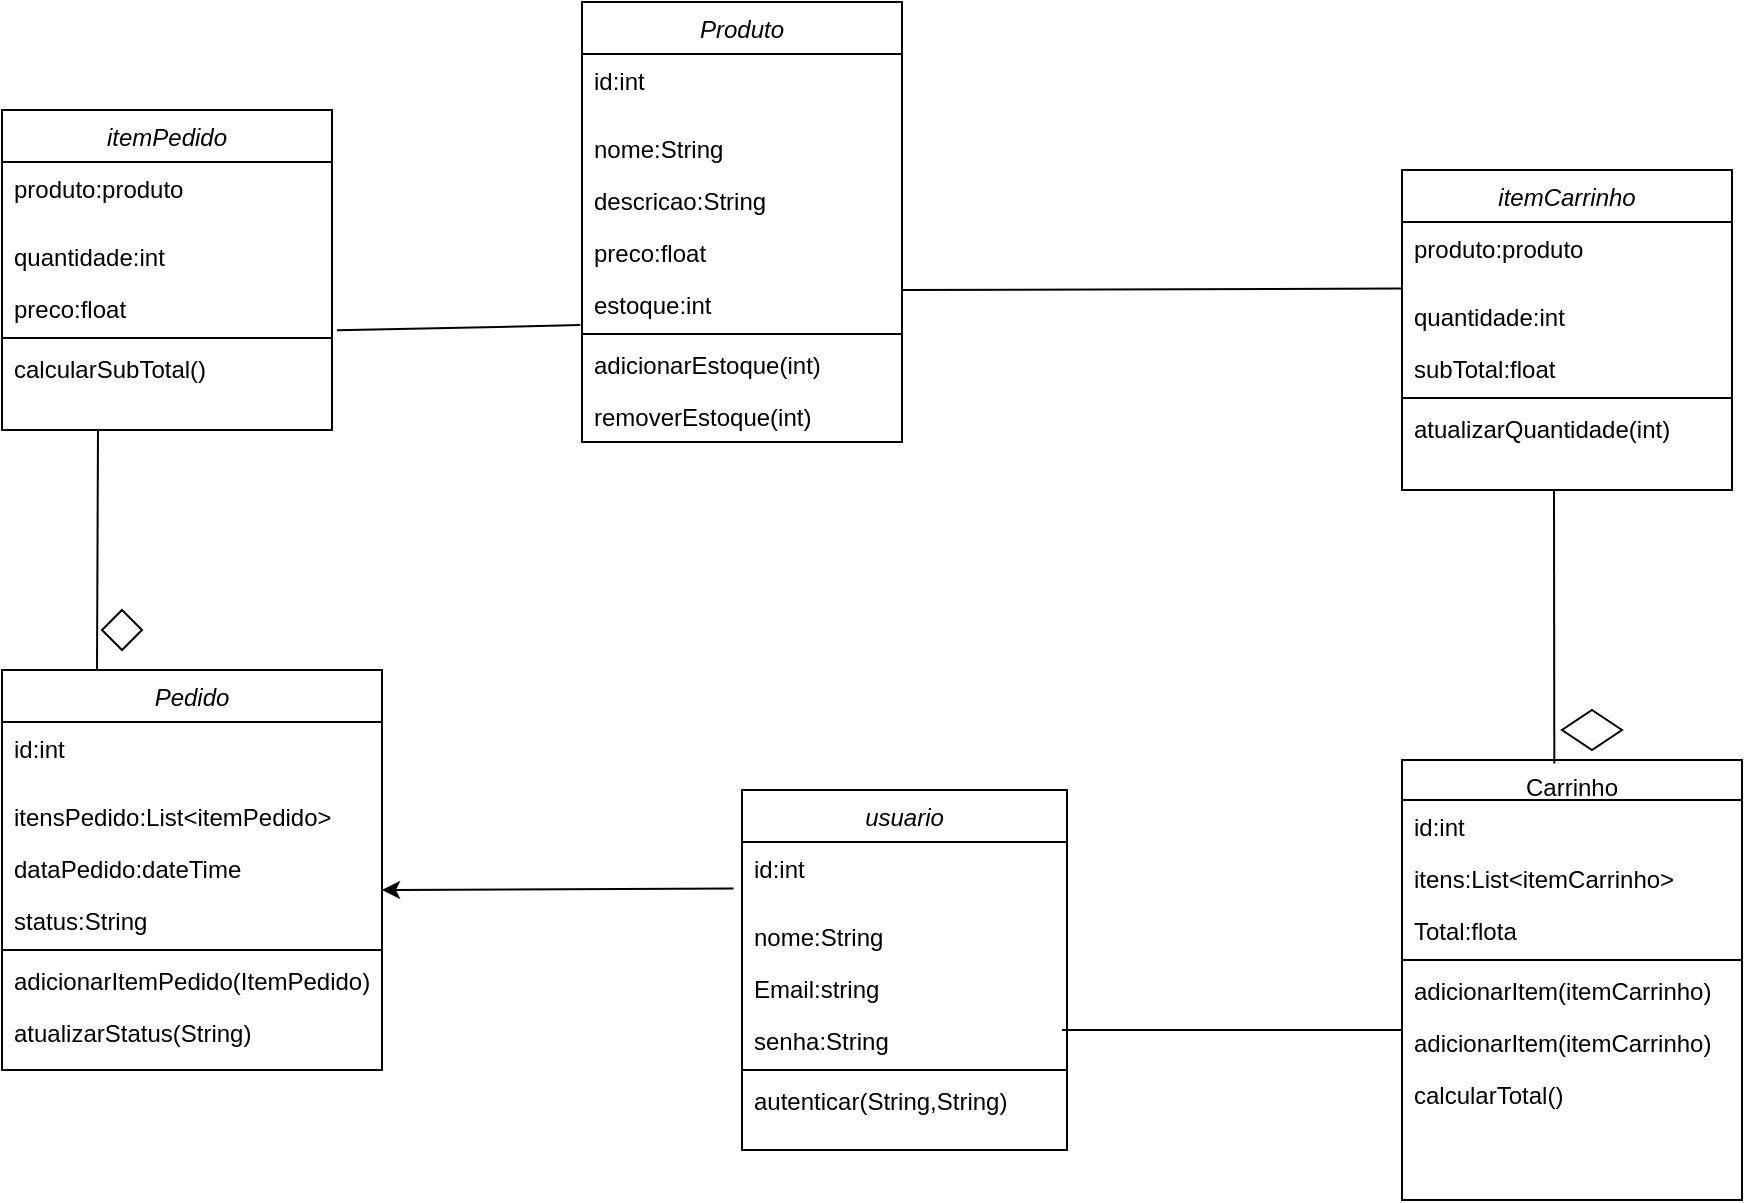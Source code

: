 <mxfile version="24.3.1" type="github">
  <diagram id="C5RBs43oDa-KdzZeNtuy" name="Page-1">
    <mxGraphModel dx="897" dy="641" grid="1" gridSize="10" guides="1" tooltips="1" connect="1" arrows="1" fold="1" page="1" pageScale="1" pageWidth="827" pageHeight="1169" math="0" shadow="0">
      <root>
        <mxCell id="WIyWlLk6GJQsqaUBKTNV-0" />
        <mxCell id="WIyWlLk6GJQsqaUBKTNV-1" parent="WIyWlLk6GJQsqaUBKTNV-0" />
        <mxCell id="zkfFHV4jXpPFQw0GAbJ--0" value="Produto" style="swimlane;fontStyle=2;align=center;verticalAlign=top;childLayout=stackLayout;horizontal=1;startSize=26;horizontalStack=0;resizeParent=1;resizeLast=0;collapsible=1;marginBottom=0;rounded=0;shadow=0;strokeWidth=1;" parent="WIyWlLk6GJQsqaUBKTNV-1" vertex="1">
          <mxGeometry x="370" y="206" width="160" height="220" as="geometry">
            <mxRectangle x="230" y="140" width="160" height="26" as="alternateBounds" />
          </mxGeometry>
        </mxCell>
        <mxCell id="zkfFHV4jXpPFQw0GAbJ--2" value="id:int" style="text;align=left;verticalAlign=top;spacingLeft=4;spacingRight=4;overflow=hidden;rotatable=0;points=[[0,0.5],[1,0.5]];portConstraint=eastwest;rounded=0;shadow=0;html=0;" parent="zkfFHV4jXpPFQw0GAbJ--0" vertex="1">
          <mxGeometry y="26" width="160" height="34" as="geometry" />
        </mxCell>
        <mxCell id="zkfFHV4jXpPFQw0GAbJ--3" value="nome:String" style="text;align=left;verticalAlign=top;spacingLeft=4;spacingRight=4;overflow=hidden;rotatable=0;points=[[0,0.5],[1,0.5]];portConstraint=eastwest;rounded=0;shadow=0;html=0;" parent="zkfFHV4jXpPFQw0GAbJ--0" vertex="1">
          <mxGeometry y="60" width="160" height="26" as="geometry" />
        </mxCell>
        <mxCell id="bEZhtEaSbyd_12Q-SIiJ-1" value="descricao:String" style="text;align=left;verticalAlign=top;spacingLeft=4;spacingRight=4;overflow=hidden;rotatable=0;points=[[0,0.5],[1,0.5]];portConstraint=eastwest;rounded=0;shadow=0;html=0;" vertex="1" parent="zkfFHV4jXpPFQw0GAbJ--0">
          <mxGeometry y="86" width="160" height="26" as="geometry" />
        </mxCell>
        <mxCell id="bEZhtEaSbyd_12Q-SIiJ-2" value="preco:float" style="text;align=left;verticalAlign=top;spacingLeft=4;spacingRight=4;overflow=hidden;rotatable=0;points=[[0,0.5],[1,0.5]];portConstraint=eastwest;rounded=0;shadow=0;html=0;" vertex="1" parent="zkfFHV4jXpPFQw0GAbJ--0">
          <mxGeometry y="112" width="160" height="26" as="geometry" />
        </mxCell>
        <mxCell id="bEZhtEaSbyd_12Q-SIiJ-3" value="estoque:int" style="text;align=left;verticalAlign=top;spacingLeft=4;spacingRight=4;overflow=hidden;rotatable=0;points=[[0,0.5],[1,0.5]];portConstraint=eastwest;rounded=0;shadow=0;html=0;" vertex="1" parent="zkfFHV4jXpPFQw0GAbJ--0">
          <mxGeometry y="138" width="160" height="26" as="geometry" />
        </mxCell>
        <mxCell id="bEZhtEaSbyd_12Q-SIiJ-5" value="" style="line;html=1;strokeWidth=1;align=left;verticalAlign=middle;spacingTop=-1;spacingLeft=3;spacingRight=3;rotatable=0;labelPosition=right;points=[];portConstraint=eastwest;" vertex="1" parent="zkfFHV4jXpPFQw0GAbJ--0">
          <mxGeometry y="164" width="160" height="4" as="geometry" />
        </mxCell>
        <mxCell id="bEZhtEaSbyd_12Q-SIiJ-6" value="adicionarEstoque(int)" style="text;align=left;verticalAlign=top;spacingLeft=4;spacingRight=4;overflow=hidden;rotatable=0;points=[[0,0.5],[1,0.5]];portConstraint=eastwest;rounded=0;shadow=0;html=0;" vertex="1" parent="zkfFHV4jXpPFQw0GAbJ--0">
          <mxGeometry y="168" width="160" height="26" as="geometry" />
        </mxCell>
        <mxCell id="bEZhtEaSbyd_12Q-SIiJ-7" value="removerEstoque(int)" style="text;align=left;verticalAlign=top;spacingLeft=4;spacingRight=4;overflow=hidden;rotatable=0;points=[[0,0.5],[1,0.5]];portConstraint=eastwest;rounded=0;shadow=0;html=0;" vertex="1" parent="zkfFHV4jXpPFQw0GAbJ--0">
          <mxGeometry y="194" width="160" height="26" as="geometry" />
        </mxCell>
        <mxCell id="zkfFHV4jXpPFQw0GAbJ--6" value="Carrinho" style="swimlane;fontStyle=0;align=center;verticalAlign=top;childLayout=stackLayout;horizontal=1;startSize=20;horizontalStack=0;resizeParent=1;resizeLast=0;collapsible=1;marginBottom=0;rounded=0;shadow=0;strokeWidth=1;" parent="WIyWlLk6GJQsqaUBKTNV-1" vertex="1">
          <mxGeometry x="780" y="585" width="170" height="220" as="geometry">
            <mxRectangle x="130" y="380" width="160" height="26" as="alternateBounds" />
          </mxGeometry>
        </mxCell>
        <mxCell id="zkfFHV4jXpPFQw0GAbJ--7" value="id:int" style="text;align=left;verticalAlign=top;spacingLeft=4;spacingRight=4;overflow=hidden;rotatable=0;points=[[0,0.5],[1,0.5]];portConstraint=eastwest;" parent="zkfFHV4jXpPFQw0GAbJ--6" vertex="1">
          <mxGeometry y="20" width="170" height="26" as="geometry" />
        </mxCell>
        <mxCell id="zkfFHV4jXpPFQw0GAbJ--8" value="itens:List&lt;itemCarrinho&gt;" style="text;align=left;verticalAlign=top;spacingLeft=4;spacingRight=4;overflow=hidden;rotatable=0;points=[[0,0.5],[1,0.5]];portConstraint=eastwest;rounded=0;shadow=0;html=0;" parent="zkfFHV4jXpPFQw0GAbJ--6" vertex="1">
          <mxGeometry y="46" width="170" height="26" as="geometry" />
        </mxCell>
        <mxCell id="bEZhtEaSbyd_12Q-SIiJ-12" value="Total:flota" style="text;align=left;verticalAlign=top;spacingLeft=4;spacingRight=4;overflow=hidden;rotatable=0;points=[[0,0.5],[1,0.5]];portConstraint=eastwest;rounded=0;shadow=0;html=0;" vertex="1" parent="zkfFHV4jXpPFQw0GAbJ--6">
          <mxGeometry y="72" width="170" height="26" as="geometry" />
        </mxCell>
        <mxCell id="bEZhtEaSbyd_12Q-SIiJ-14" value="" style="line;html=1;strokeWidth=1;align=left;verticalAlign=middle;spacingTop=-1;spacingLeft=3;spacingRight=3;rotatable=0;labelPosition=right;points=[];portConstraint=eastwest;" vertex="1" parent="zkfFHV4jXpPFQw0GAbJ--6">
          <mxGeometry y="98" width="170" height="4" as="geometry" />
        </mxCell>
        <mxCell id="bEZhtEaSbyd_12Q-SIiJ-15" value="adicionarItem(itemCarrinho)" style="text;align=left;verticalAlign=top;spacingLeft=4;spacingRight=4;overflow=hidden;rotatable=0;points=[[0,0.5],[1,0.5]];portConstraint=eastwest;rounded=0;shadow=0;html=0;" vertex="1" parent="zkfFHV4jXpPFQw0GAbJ--6">
          <mxGeometry y="102" width="170" height="26" as="geometry" />
        </mxCell>
        <mxCell id="bEZhtEaSbyd_12Q-SIiJ-17" value="adicionarItem(itemCarrinho)" style="text;align=left;verticalAlign=top;spacingLeft=4;spacingRight=4;overflow=hidden;rotatable=0;points=[[0,0.5],[1,0.5]];portConstraint=eastwest;rounded=0;shadow=0;html=0;" vertex="1" parent="zkfFHV4jXpPFQw0GAbJ--6">
          <mxGeometry y="128" width="170" height="26" as="geometry" />
        </mxCell>
        <mxCell id="bEZhtEaSbyd_12Q-SIiJ-18" value="calcularTotal()" style="text;align=left;verticalAlign=top;spacingLeft=4;spacingRight=4;overflow=hidden;rotatable=0;points=[[0,0.5],[1,0.5]];portConstraint=eastwest;rounded=0;shadow=0;html=0;" vertex="1" parent="zkfFHV4jXpPFQw0GAbJ--6">
          <mxGeometry y="154" width="170" height="26" as="geometry" />
        </mxCell>
        <mxCell id="bEZhtEaSbyd_12Q-SIiJ-19" value="itemCarrinho" style="swimlane;fontStyle=2;align=center;verticalAlign=top;childLayout=stackLayout;horizontal=1;startSize=26;horizontalStack=0;resizeParent=1;resizeLast=0;collapsible=1;marginBottom=0;rounded=0;shadow=0;strokeWidth=1;" vertex="1" parent="WIyWlLk6GJQsqaUBKTNV-1">
          <mxGeometry x="780" y="290" width="165" height="160" as="geometry">
            <mxRectangle x="230" y="140" width="160" height="26" as="alternateBounds" />
          </mxGeometry>
        </mxCell>
        <mxCell id="bEZhtEaSbyd_12Q-SIiJ-20" value="produto:produto" style="text;align=left;verticalAlign=top;spacingLeft=4;spacingRight=4;overflow=hidden;rotatable=0;points=[[0,0.5],[1,0.5]];portConstraint=eastwest;rounded=0;shadow=0;html=0;" vertex="1" parent="bEZhtEaSbyd_12Q-SIiJ-19">
          <mxGeometry y="26" width="165" height="34" as="geometry" />
        </mxCell>
        <mxCell id="bEZhtEaSbyd_12Q-SIiJ-21" value="quantidade:int" style="text;align=left;verticalAlign=top;spacingLeft=4;spacingRight=4;overflow=hidden;rotatable=0;points=[[0,0.5],[1,0.5]];portConstraint=eastwest;rounded=0;shadow=0;html=0;" vertex="1" parent="bEZhtEaSbyd_12Q-SIiJ-19">
          <mxGeometry y="60" width="165" height="26" as="geometry" />
        </mxCell>
        <mxCell id="bEZhtEaSbyd_12Q-SIiJ-22" value="subTotal:float" style="text;align=left;verticalAlign=top;spacingLeft=4;spacingRight=4;overflow=hidden;rotatable=0;points=[[0,0.5],[1,0.5]];portConstraint=eastwest;rounded=0;shadow=0;html=0;" vertex="1" parent="bEZhtEaSbyd_12Q-SIiJ-19">
          <mxGeometry y="86" width="165" height="26" as="geometry" />
        </mxCell>
        <mxCell id="bEZhtEaSbyd_12Q-SIiJ-25" value="" style="line;html=1;strokeWidth=1;align=left;verticalAlign=middle;spacingTop=-1;spacingLeft=3;spacingRight=3;rotatable=0;labelPosition=right;points=[];portConstraint=eastwest;" vertex="1" parent="bEZhtEaSbyd_12Q-SIiJ-19">
          <mxGeometry y="112" width="165" height="4" as="geometry" />
        </mxCell>
        <mxCell id="bEZhtEaSbyd_12Q-SIiJ-26" value="atualizarQuantidade(int)" style="text;align=left;verticalAlign=top;spacingLeft=4;spacingRight=4;overflow=hidden;rotatable=0;points=[[0,0.5],[1,0.5]];portConstraint=eastwest;rounded=0;shadow=0;html=0;" vertex="1" parent="bEZhtEaSbyd_12Q-SIiJ-19">
          <mxGeometry y="116" width="165" height="26" as="geometry" />
        </mxCell>
        <mxCell id="bEZhtEaSbyd_12Q-SIiJ-29" value="Pedido" style="swimlane;fontStyle=2;align=center;verticalAlign=top;childLayout=stackLayout;horizontal=1;startSize=26;horizontalStack=0;resizeParent=1;resizeLast=0;collapsible=1;marginBottom=0;rounded=0;shadow=0;strokeWidth=1;" vertex="1" parent="WIyWlLk6GJQsqaUBKTNV-1">
          <mxGeometry x="80" y="540" width="190" height="200" as="geometry">
            <mxRectangle x="230" y="140" width="160" height="26" as="alternateBounds" />
          </mxGeometry>
        </mxCell>
        <mxCell id="bEZhtEaSbyd_12Q-SIiJ-30" value="id:int" style="text;align=left;verticalAlign=top;spacingLeft=4;spacingRight=4;overflow=hidden;rotatable=0;points=[[0,0.5],[1,0.5]];portConstraint=eastwest;rounded=0;shadow=0;html=0;" vertex="1" parent="bEZhtEaSbyd_12Q-SIiJ-29">
          <mxGeometry y="26" width="190" height="34" as="geometry" />
        </mxCell>
        <mxCell id="bEZhtEaSbyd_12Q-SIiJ-31" value="itensPedido:List&lt;itemPedido&gt;" style="text;align=left;verticalAlign=top;spacingLeft=4;spacingRight=4;overflow=hidden;rotatable=0;points=[[0,0.5],[1,0.5]];portConstraint=eastwest;rounded=0;shadow=0;html=0;" vertex="1" parent="bEZhtEaSbyd_12Q-SIiJ-29">
          <mxGeometry y="60" width="190" height="26" as="geometry" />
        </mxCell>
        <mxCell id="bEZhtEaSbyd_12Q-SIiJ-32" value="dataPedido:dateTime" style="text;align=left;verticalAlign=top;spacingLeft=4;spacingRight=4;overflow=hidden;rotatable=0;points=[[0,0.5],[1,0.5]];portConstraint=eastwest;rounded=0;shadow=0;html=0;" vertex="1" parent="bEZhtEaSbyd_12Q-SIiJ-29">
          <mxGeometry y="86" width="190" height="26" as="geometry" />
        </mxCell>
        <mxCell id="bEZhtEaSbyd_12Q-SIiJ-33" value="status:String" style="text;align=left;verticalAlign=top;spacingLeft=4;spacingRight=4;overflow=hidden;rotatable=0;points=[[0,0.5],[1,0.5]];portConstraint=eastwest;rounded=0;shadow=0;html=0;" vertex="1" parent="bEZhtEaSbyd_12Q-SIiJ-29">
          <mxGeometry y="112" width="190" height="26" as="geometry" />
        </mxCell>
        <mxCell id="bEZhtEaSbyd_12Q-SIiJ-35" value="" style="line;html=1;strokeWidth=1;align=left;verticalAlign=middle;spacingTop=-1;spacingLeft=3;spacingRight=3;rotatable=0;labelPosition=right;points=[];portConstraint=eastwest;" vertex="1" parent="bEZhtEaSbyd_12Q-SIiJ-29">
          <mxGeometry y="138" width="190" height="4" as="geometry" />
        </mxCell>
        <mxCell id="bEZhtEaSbyd_12Q-SIiJ-36" value="adicionarItemPedido(ItemPedido)" style="text;align=left;verticalAlign=top;spacingLeft=4;spacingRight=4;overflow=hidden;rotatable=0;points=[[0,0.5],[1,0.5]];portConstraint=eastwest;rounded=0;shadow=0;html=0;" vertex="1" parent="bEZhtEaSbyd_12Q-SIiJ-29">
          <mxGeometry y="142" width="190" height="26" as="geometry" />
        </mxCell>
        <mxCell id="bEZhtEaSbyd_12Q-SIiJ-37" value="atualizarStatus(String)" style="text;align=left;verticalAlign=top;spacingLeft=4;spacingRight=4;overflow=hidden;rotatable=0;points=[[0,0.5],[1,0.5]];portConstraint=eastwest;rounded=0;shadow=0;html=0;" vertex="1" parent="bEZhtEaSbyd_12Q-SIiJ-29">
          <mxGeometry y="168" width="190" height="26" as="geometry" />
        </mxCell>
        <mxCell id="bEZhtEaSbyd_12Q-SIiJ-40" value="itemPedido" style="swimlane;fontStyle=2;align=center;verticalAlign=top;childLayout=stackLayout;horizontal=1;startSize=26;horizontalStack=0;resizeParent=1;resizeLast=0;collapsible=1;marginBottom=0;rounded=0;shadow=0;strokeWidth=1;" vertex="1" parent="WIyWlLk6GJQsqaUBKTNV-1">
          <mxGeometry x="80" y="260" width="165" height="160" as="geometry">
            <mxRectangle x="230" y="140" width="160" height="26" as="alternateBounds" />
          </mxGeometry>
        </mxCell>
        <mxCell id="bEZhtEaSbyd_12Q-SIiJ-41" value="produto:produto" style="text;align=left;verticalAlign=top;spacingLeft=4;spacingRight=4;overflow=hidden;rotatable=0;points=[[0,0.5],[1,0.5]];portConstraint=eastwest;rounded=0;shadow=0;html=0;" vertex="1" parent="bEZhtEaSbyd_12Q-SIiJ-40">
          <mxGeometry y="26" width="165" height="34" as="geometry" />
        </mxCell>
        <mxCell id="bEZhtEaSbyd_12Q-SIiJ-42" value="quantidade:int" style="text;align=left;verticalAlign=top;spacingLeft=4;spacingRight=4;overflow=hidden;rotatable=0;points=[[0,0.5],[1,0.5]];portConstraint=eastwest;rounded=0;shadow=0;html=0;" vertex="1" parent="bEZhtEaSbyd_12Q-SIiJ-40">
          <mxGeometry y="60" width="165" height="26" as="geometry" />
        </mxCell>
        <mxCell id="bEZhtEaSbyd_12Q-SIiJ-43" value="preco:float" style="text;align=left;verticalAlign=top;spacingLeft=4;spacingRight=4;overflow=hidden;rotatable=0;points=[[0,0.5],[1,0.5]];portConstraint=eastwest;rounded=0;shadow=0;html=0;" vertex="1" parent="bEZhtEaSbyd_12Q-SIiJ-40">
          <mxGeometry y="86" width="165" height="26" as="geometry" />
        </mxCell>
        <mxCell id="bEZhtEaSbyd_12Q-SIiJ-44" value="" style="line;html=1;strokeWidth=1;align=left;verticalAlign=middle;spacingTop=-1;spacingLeft=3;spacingRight=3;rotatable=0;labelPosition=right;points=[];portConstraint=eastwest;" vertex="1" parent="bEZhtEaSbyd_12Q-SIiJ-40">
          <mxGeometry y="112" width="165" height="4" as="geometry" />
        </mxCell>
        <mxCell id="bEZhtEaSbyd_12Q-SIiJ-45" value="calcularSubTotal()" style="text;align=left;verticalAlign=top;spacingLeft=4;spacingRight=4;overflow=hidden;rotatable=0;points=[[0,0.5],[1,0.5]];portConstraint=eastwest;rounded=0;shadow=0;html=0;" vertex="1" parent="bEZhtEaSbyd_12Q-SIiJ-40">
          <mxGeometry y="116" width="165" height="26" as="geometry" />
        </mxCell>
        <mxCell id="bEZhtEaSbyd_12Q-SIiJ-46" value="usuario" style="swimlane;fontStyle=2;align=center;verticalAlign=top;childLayout=stackLayout;horizontal=1;startSize=26;horizontalStack=0;resizeParent=1;resizeLast=0;collapsible=1;marginBottom=0;rounded=0;shadow=0;strokeWidth=1;" vertex="1" parent="WIyWlLk6GJQsqaUBKTNV-1">
          <mxGeometry x="450" y="600" width="162.5" height="180" as="geometry">
            <mxRectangle x="230" y="140" width="160" height="26" as="alternateBounds" />
          </mxGeometry>
        </mxCell>
        <mxCell id="bEZhtEaSbyd_12Q-SIiJ-47" value="id:int" style="text;align=left;verticalAlign=top;spacingLeft=4;spacingRight=4;overflow=hidden;rotatable=0;points=[[0,0.5],[1,0.5]];portConstraint=eastwest;rounded=0;shadow=0;html=0;" vertex="1" parent="bEZhtEaSbyd_12Q-SIiJ-46">
          <mxGeometry y="26" width="162.5" height="34" as="geometry" />
        </mxCell>
        <mxCell id="bEZhtEaSbyd_12Q-SIiJ-48" value="nome:String" style="text;align=left;verticalAlign=top;spacingLeft=4;spacingRight=4;overflow=hidden;rotatable=0;points=[[0,0.5],[1,0.5]];portConstraint=eastwest;rounded=0;shadow=0;html=0;" vertex="1" parent="bEZhtEaSbyd_12Q-SIiJ-46">
          <mxGeometry y="60" width="162.5" height="26" as="geometry" />
        </mxCell>
        <mxCell id="bEZhtEaSbyd_12Q-SIiJ-49" value="Email:string" style="text;align=left;verticalAlign=top;spacingLeft=4;spacingRight=4;overflow=hidden;rotatable=0;points=[[0,0.5],[1,0.5]];portConstraint=eastwest;rounded=0;shadow=0;html=0;" vertex="1" parent="bEZhtEaSbyd_12Q-SIiJ-46">
          <mxGeometry y="86" width="162.5" height="26" as="geometry" />
        </mxCell>
        <mxCell id="bEZhtEaSbyd_12Q-SIiJ-52" value="senha:String" style="text;align=left;verticalAlign=top;spacingLeft=4;spacingRight=4;overflow=hidden;rotatable=0;points=[[0,0.5],[1,0.5]];portConstraint=eastwest;rounded=0;shadow=0;html=0;" vertex="1" parent="bEZhtEaSbyd_12Q-SIiJ-46">
          <mxGeometry y="112" width="162.5" height="26" as="geometry" />
        </mxCell>
        <mxCell id="bEZhtEaSbyd_12Q-SIiJ-57" value="" style="line;html=1;strokeWidth=1;align=left;verticalAlign=middle;spacingTop=-1;spacingLeft=3;spacingRight=3;rotatable=0;labelPosition=right;points=[];portConstraint=eastwest;" vertex="1" parent="bEZhtEaSbyd_12Q-SIiJ-46">
          <mxGeometry y="138" width="162.5" height="4" as="geometry" />
        </mxCell>
        <mxCell id="bEZhtEaSbyd_12Q-SIiJ-58" value="autenticar(String,String)" style="text;align=left;verticalAlign=top;spacingLeft=4;spacingRight=4;overflow=hidden;rotatable=0;points=[[0,0.5],[1,0.5]];portConstraint=eastwest;rounded=0;shadow=0;html=0;" vertex="1" parent="bEZhtEaSbyd_12Q-SIiJ-46">
          <mxGeometry y="142" width="162.5" height="26" as="geometry" />
        </mxCell>
        <mxCell id="bEZhtEaSbyd_12Q-SIiJ-60" value="" style="endArrow=none;html=1;rounded=0;entryX=-0.002;entryY=-0.027;entryDx=0;entryDy=0;entryPerimeter=0;" edge="1" parent="WIyWlLk6GJQsqaUBKTNV-1" target="bEZhtEaSbyd_12Q-SIiJ-21">
          <mxGeometry width="50" height="50" relative="1" as="geometry">
            <mxPoint x="530" y="350" as="sourcePoint" />
            <mxPoint x="626" y="350" as="targetPoint" />
          </mxGeometry>
        </mxCell>
        <mxCell id="bEZhtEaSbyd_12Q-SIiJ-64" value="" style="endArrow=none;html=1;rounded=0;entryX=0.25;entryY=0;entryDx=0;entryDy=0;" edge="1" parent="WIyWlLk6GJQsqaUBKTNV-1" target="bEZhtEaSbyd_12Q-SIiJ-29">
          <mxGeometry width="50" height="50" relative="1" as="geometry">
            <mxPoint x="128" y="420" as="sourcePoint" />
            <mxPoint x="223" y="460" as="targetPoint" />
          </mxGeometry>
        </mxCell>
        <mxCell id="bEZhtEaSbyd_12Q-SIiJ-67" value="" style="endArrow=none;html=1;rounded=0;entryX=0.448;entryY=0.008;entryDx=0;entryDy=0;entryPerimeter=0;" edge="1" parent="WIyWlLk6GJQsqaUBKTNV-1" target="zkfFHV4jXpPFQw0GAbJ--6">
          <mxGeometry width="50" height="50" relative="1" as="geometry">
            <mxPoint x="856" y="450" as="sourcePoint" />
            <mxPoint x="955.5" y="522.22" as="targetPoint" />
          </mxGeometry>
        </mxCell>
        <mxCell id="bEZhtEaSbyd_12Q-SIiJ-68" value="" style="rhombus;whiteSpace=wrap;html=1;" vertex="1" parent="WIyWlLk6GJQsqaUBKTNV-1">
          <mxGeometry x="860" y="560" width="30" height="20" as="geometry" />
        </mxCell>
        <mxCell id="bEZhtEaSbyd_12Q-SIiJ-70" value="" style="rhombus;whiteSpace=wrap;html=1;" vertex="1" parent="WIyWlLk6GJQsqaUBKTNV-1">
          <mxGeometry x="130" y="510" width="20" height="20" as="geometry" />
        </mxCell>
        <mxCell id="bEZhtEaSbyd_12Q-SIiJ-72" value="" style="endArrow=none;html=1;rounded=0;entryX=-0.002;entryY=-0.027;entryDx=0;entryDy=0;entryPerimeter=0;" edge="1" parent="WIyWlLk6GJQsqaUBKTNV-1">
          <mxGeometry width="50" height="50" relative="1" as="geometry">
            <mxPoint x="610" y="720" as="sourcePoint" />
            <mxPoint x="780" y="720" as="targetPoint" />
          </mxGeometry>
        </mxCell>
        <mxCell id="bEZhtEaSbyd_12Q-SIiJ-73" value="" style="endArrow=none;html=1;rounded=0;entryX=-0.005;entryY=0.906;entryDx=0;entryDy=0;entryPerimeter=0;exitX=1.015;exitY=0.93;exitDx=0;exitDy=0;exitPerimeter=0;" edge="1" parent="WIyWlLk6GJQsqaUBKTNV-1" source="bEZhtEaSbyd_12Q-SIiJ-43" target="bEZhtEaSbyd_12Q-SIiJ-3">
          <mxGeometry width="50" height="50" relative="1" as="geometry">
            <mxPoint x="240" y="370" as="sourcePoint" />
            <mxPoint x="360" y="370" as="targetPoint" />
          </mxGeometry>
        </mxCell>
        <mxCell id="bEZhtEaSbyd_12Q-SIiJ-79" value="" style="endArrow=classic;html=1;rounded=0;exitX=-0.026;exitY=0.685;exitDx=0;exitDy=0;exitPerimeter=0;" edge="1" parent="WIyWlLk6GJQsqaUBKTNV-1" source="bEZhtEaSbyd_12Q-SIiJ-47">
          <mxGeometry width="50" height="50" relative="1" as="geometry">
            <mxPoint x="420" y="650" as="sourcePoint" />
            <mxPoint x="270" y="650" as="targetPoint" />
          </mxGeometry>
        </mxCell>
      </root>
    </mxGraphModel>
  </diagram>
</mxfile>
